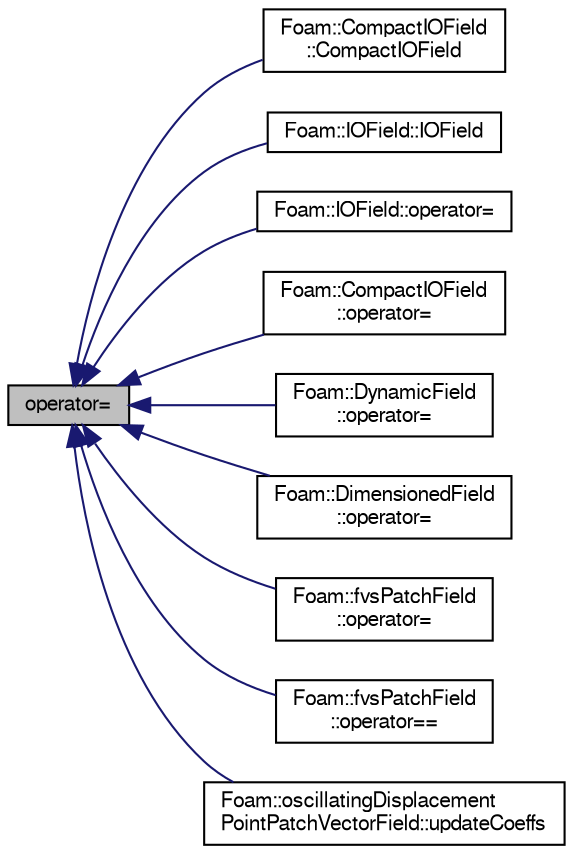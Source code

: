 digraph "operator="
{
  bgcolor="transparent";
  edge [fontname="FreeSans",fontsize="10",labelfontname="FreeSans",labelfontsize="10"];
  node [fontname="FreeSans",fontsize="10",shape=record];
  rankdir="LR";
  Node1 [label="operator=",height=0.2,width=0.4,color="black", fillcolor="grey75", style="filled" fontcolor="black"];
  Node1 -> Node2 [dir="back",color="midnightblue",fontsize="10",style="solid",fontname="FreeSans"];
  Node2 [label="Foam::CompactIOField\l::CompactIOField",height=0.2,width=0.4,color="black",URL="$a00313.html#a0bf304c214c143d9a9b34b88dcf34a35",tooltip="Construct from IOobject and a Field. "];
  Node1 -> Node3 [dir="back",color="midnightblue",fontsize="10",style="solid",fontname="FreeSans"];
  Node3 [label="Foam::IOField::IOField",height=0.2,width=0.4,color="black",URL="$a01137.html#aa866e90cab40cdf1c88bf00eb4611345",tooltip="Construct from components. "];
  Node1 -> Node4 [dir="back",color="midnightblue",fontsize="10",style="solid",fontname="FreeSans"];
  Node4 [label="Foam::IOField::operator=",height=0.2,width=0.4,color="black",URL="$a01137.html#aa2137aeb67e1597524bc2e773082aceb"];
  Node1 -> Node5 [dir="back",color="midnightblue",fontsize="10",style="solid",fontname="FreeSans"];
  Node5 [label="Foam::CompactIOField\l::operator=",height=0.2,width=0.4,color="black",URL="$a00313.html#ada06de73771cf9b8a574ef50b36e2a93"];
  Node1 -> Node6 [dir="back",color="midnightblue",fontsize="10",style="solid",fontname="FreeSans"];
  Node6 [label="Foam::DynamicField\l::operator=",height=0.2,width=0.4,color="black",URL="$a00575.html#a51a441611fc7ef78e32e3babd42d022a",tooltip="Assignment from DynamicField. "];
  Node1 -> Node7 [dir="back",color="midnightblue",fontsize="10",style="solid",fontname="FreeSans"];
  Node7 [label="Foam::DimensionedField\l::operator=",height=0.2,width=0.4,color="black",URL="$a00511.html#a5fa49d0ff7bda0b6d1d814bd1e948800"];
  Node1 -> Node8 [dir="back",color="midnightblue",fontsize="10",style="solid",fontname="FreeSans"];
  Node8 [label="Foam::fvsPatchField\l::operator=",height=0.2,width=0.4,color="black",URL="$a00868.html#a6a896c9a07142ef7985d976d61181176"];
  Node1 -> Node9 [dir="back",color="midnightblue",fontsize="10",style="solid",fontname="FreeSans"];
  Node9 [label="Foam::fvsPatchField\l::operator==",height=0.2,width=0.4,color="black",URL="$a00868.html#a45f612e32be0f7ab4272d5e192dc9154"];
  Node1 -> Node10 [dir="back",color="midnightblue",fontsize="10",style="solid",fontname="FreeSans"];
  Node10 [label="Foam::oscillatingDisplacement\lPointPatchVectorField::updateCoeffs",height=0.2,width=0.4,color="black",URL="$a01678.html#a7e24eafac629d3733181cd942d4c902f",tooltip="Update the coefficients associated with the patch field. "];
}
